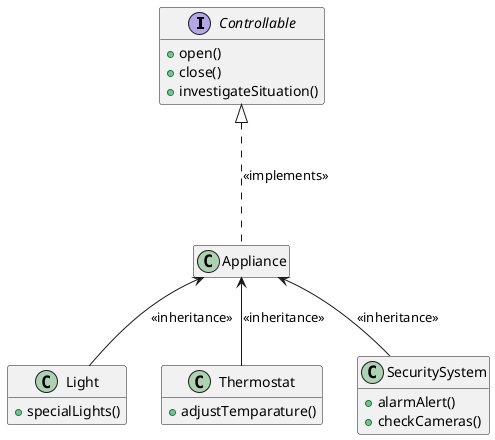 @startuml
interface Controllable{
    +open()
    +close()
    +investigateSituation()
}

class Appliance{
}

class Light{
    +specialLights()
}

class Thermostat{
    +adjustTemparature()
}

class SecuritySystem{
    +alarmAlert()
    +checkCameras()
}

Appliance .-up-|> Controllable :  <<implements>>
Light -up-> Appliance : <<inheritance>>
Thermostat -up-> Appliance : <<inheritance>>
SecuritySystem -up-> Appliance : <<inheritance>>

hide empty members
@enduml